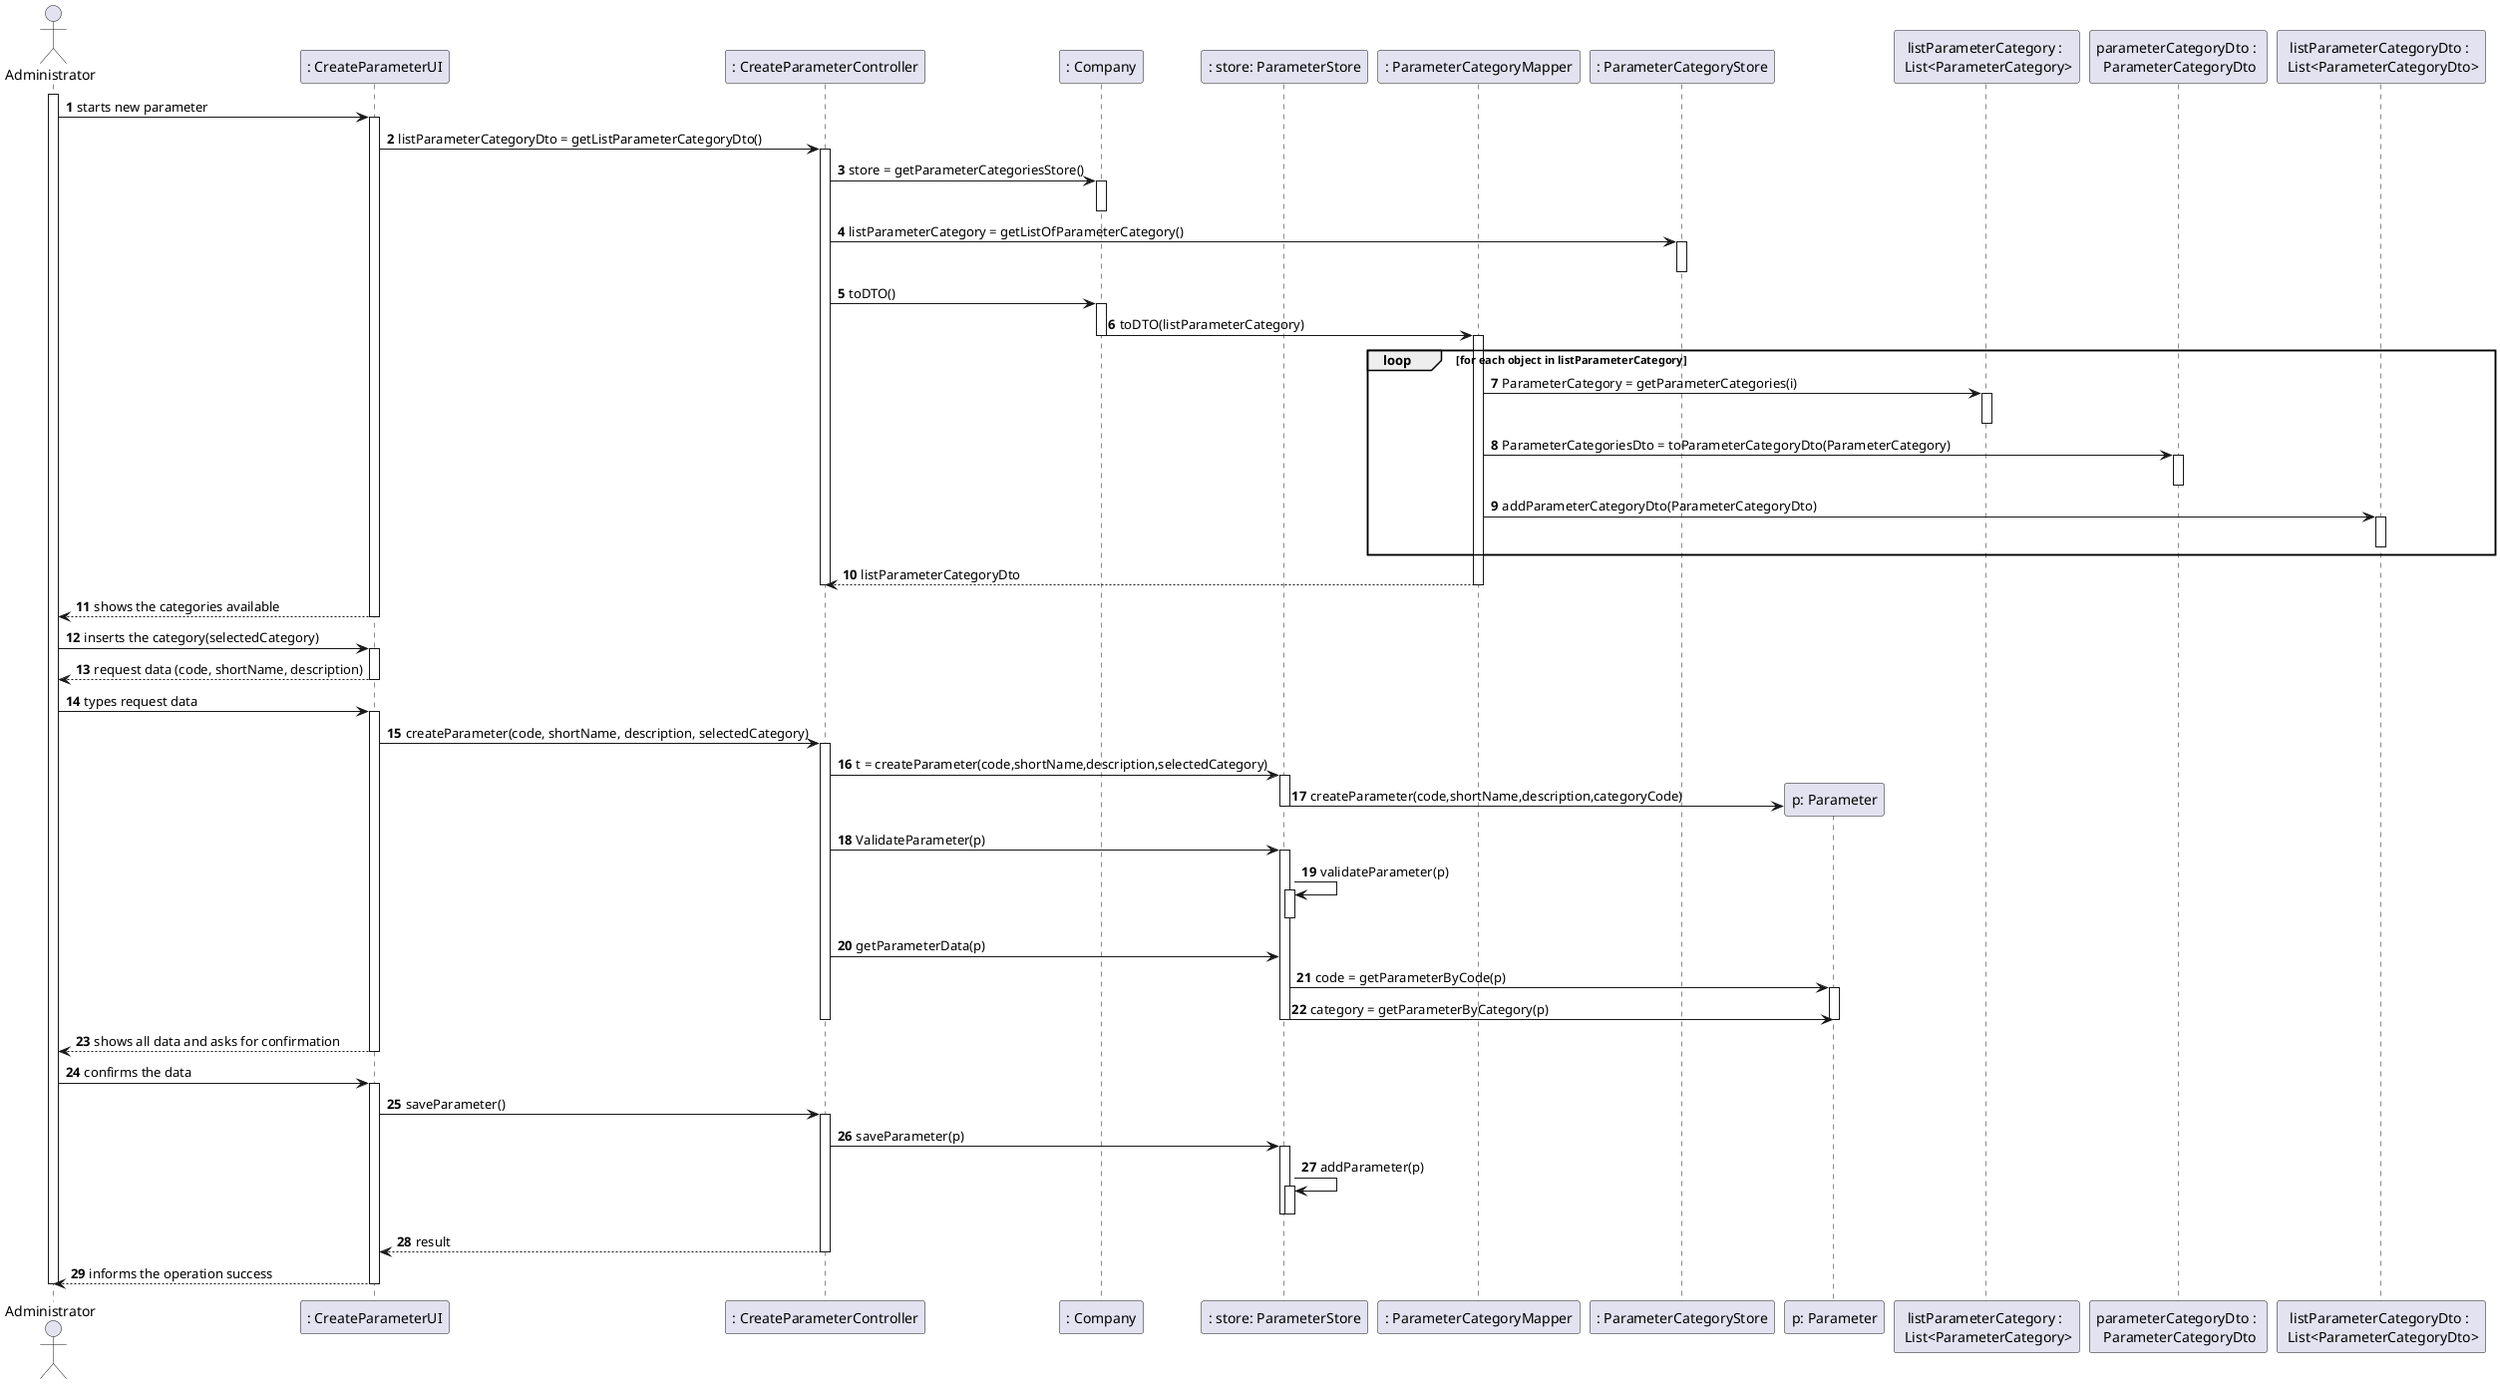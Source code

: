 @startuml
'https://plantuml.com/sequence-diagram

autonumber

actor "Administrator" as ADM

participant ": CreateParameterUI" as UI
participant ": CreateParameterController" as CTRL
participant ": Company" as COMP
participant ": store: ParameterStore" as STORE
participant ": ParameterCategoryMapper" as MAPPER
participant ": ParameterCategoryStore" as PCSTORE
participant "p: Parameter" as PRMT
participant "listParameterCategory : \n List<ParameterCategory>" as LISTPC
participant "parameterCategoryDto : \n ParameterCategoryDto" as PCDTO
participant "listParameterCategoryDto : \n List<ParameterCategoryDto>" as LISTPCDTO



activate ADM
ADM -> UI: starts new parameter
activate UI
UI -> CTRL : listParameterCategoryDto = getListParameterCategoryDto()
activate CTRL
CTRL -> COMP : store = getParameterCategoriesStore()
activate COMP
deactivate COMP
CTRL -> PCSTORE : listParameterCategory = getListOfParameterCategory()
activate PCSTORE
deactivate PCSTORE
CTRL -> COMP : toDTO()
activate COMP
COMP -> MAPPER : toDTO(listParameterCategory)
deactivate COMP
activate MAPPER

loop for each object in listParameterCategory
MAPPER -> LISTPC : ParameterCategory = getParameterCategories(i)
activate LISTPC
deactivate LISTPC
MAPPER-> PCDTO : ParameterCategoriesDto = toParameterCategoryDto(ParameterCategory)
activate PCDTO
deactivate PCDTO
MAPPER-> LISTPCDTO : addParameterCategoryDto(ParameterCategoryDto)
activate LISTPCDTO
deactivate LISTPCDTO
end
MAPPER --> CTRL : listParameterCategoryDto
deactivate MAPPER
deactivate CTRL



UI --> ADM : shows the categories available
deactivate UI






ADM -> UI: inserts the category(selectedCategory)
activate UI
UI--> ADM : request data (code, shortName, description)
deactivate UI
ADM -> UI : types request data

activate UI
UI -> CTRL : createParameter(code, shortName, description, selectedCategory)
activate CTRL

CTRL -> STORE : t = createParameter(code,shortName,description,selectedCategory)
activate STORE
STORE -> PRMT** : createParameter(code,shortName,description,categoryCode)
deactivate STORE
CTRL -> STORE : ValidateParameter(p)
activate STORE
STORE -> STORE : validateParameter(p)
activate STORE
deactivate STORE

CTRL -> STORE : getParameterData(p)
STORE -> PRMT : code = getParameterByCode(p)
activate PRMT
STORE -> PRMT : category = getParameterByCategory(p)
deactivate PRMT

deactivate CTRL
deactivate STORE
UI --> ADM : shows all data and asks for confirmation
deactivate UI








ADM -> UI: confirms the data
activate UI
UI -> CTRL : saveParameter()
activate CTRL
CTRL -> STORE : saveParameter(p)
activate STORE
STORE ->STORE : addParameter(p)
activate STORE
deactivate STORE
deactivate STORE
deactivate STORE
CTRL --> UI : result
deactivate CTRL
UI --> ADM : informs the operation success
deactivate UI
deactivate ADM

@enduml